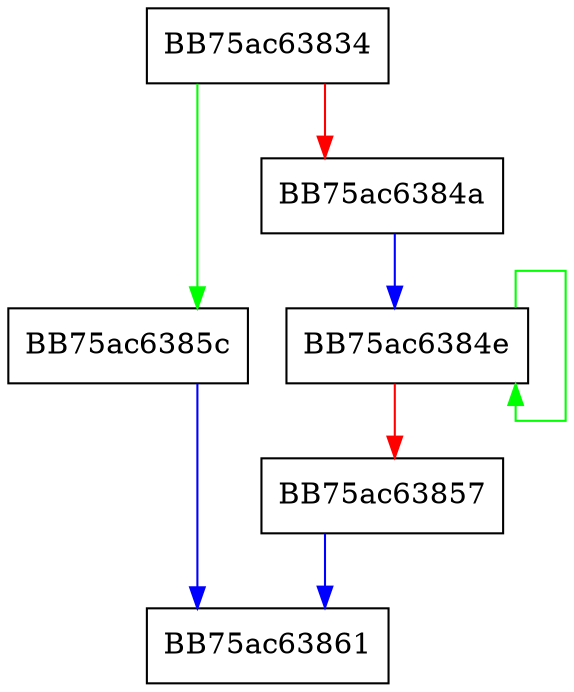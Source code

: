 digraph WPP_SF_dids {
  node [shape="box"];
  graph [splines=ortho];
  BB75ac63834 -> BB75ac6385c [color="green"];
  BB75ac63834 -> BB75ac6384a [color="red"];
  BB75ac6384a -> BB75ac6384e [color="blue"];
  BB75ac6384e -> BB75ac6384e [color="green"];
  BB75ac6384e -> BB75ac63857 [color="red"];
  BB75ac63857 -> BB75ac63861 [color="blue"];
  BB75ac6385c -> BB75ac63861 [color="blue"];
}